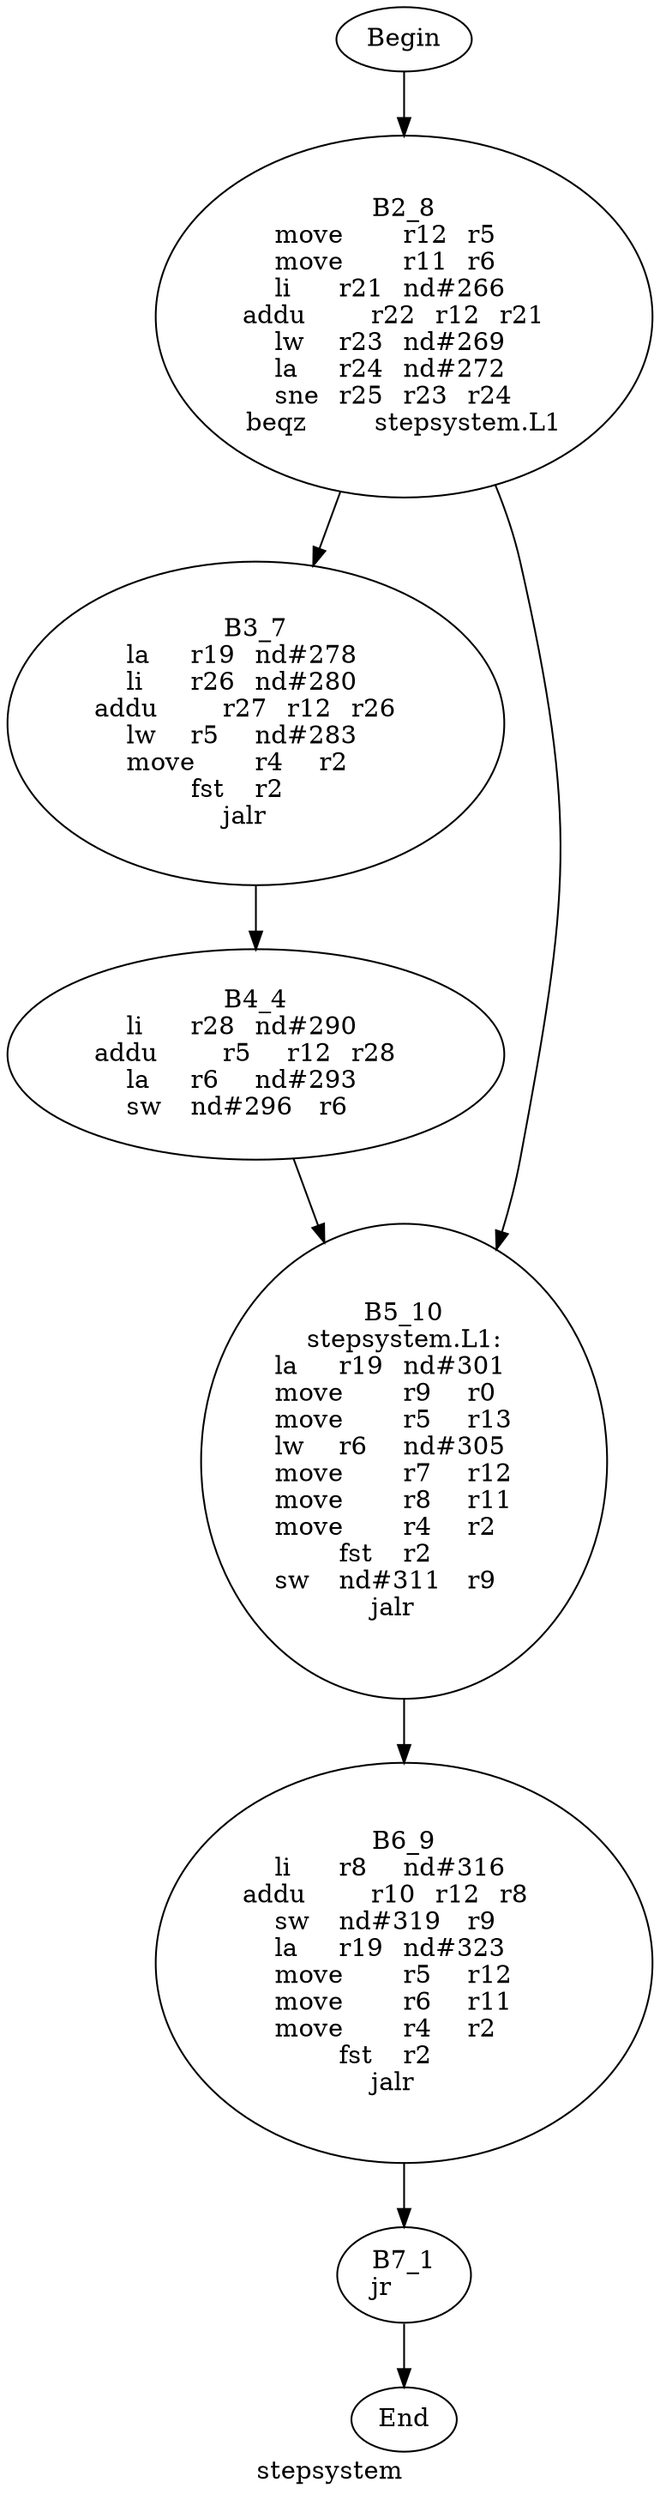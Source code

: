 digraph G{
	label = "stepsystem"	style = "dashed";
	color = purple;
	Node0 [label = "Begin"];
	Node0 -> {Node2 }
	Node1 [label = "End"];
	Node1 -> {}
	Node2 [label = "B2_8\nmove	r12	r5	\nmove	r11	r6	\nli	r21	nd#266	\naddu	r22	r12	r21	\nlw	r23	nd#269	\nla	r24	nd#272	\nsne	r25	r23	r24	\nbeqz	stepsystem.L1\n"];
	Node2 -> {Node3 Node5 }
	Node3 [label = "B3_7\nla	r19	nd#278	\nli	r26	nd#280	\naddu	r27	r12	r26	\nlw	r5	nd#283	\nmove	r4	r2	\nfst	r2	\njalr	\n"];
	Node3 -> {Node4 }
	Node4 [label = "B4_4\nli	r28	nd#290	\naddu	r5	r12	r28	\nla	r6	nd#293	\nsw	nd#296	r6	\n"];
	Node4 -> {Node5 }
	Node5 [label = "B5_10\nstepsystem.L1:\nla	r19	nd#301	\nmove	r9	r0	\nmove	r5	r13	\nlw	r6	nd#305	\nmove	r7	r12	\nmove	r8	r11	\nmove	r4	r2	\nfst	r2	\nsw	nd#311	r9	\njalr	\n"];
	Node5 -> {Node6 }
	Node6 [label = "B6_9\nli	r8	nd#316	\naddu	r10	r12	r8	\nsw	nd#319	r9	\nla	r19	nd#323	\nmove	r5	r12	\nmove	r6	r11	\nmove	r4	r2	\nfst	r2	\njalr	\n"];
	Node6 -> {Node7 }
	Node7 [label = "B7_1\njr	\n"];
	Node7 -> {Node1 }
}

